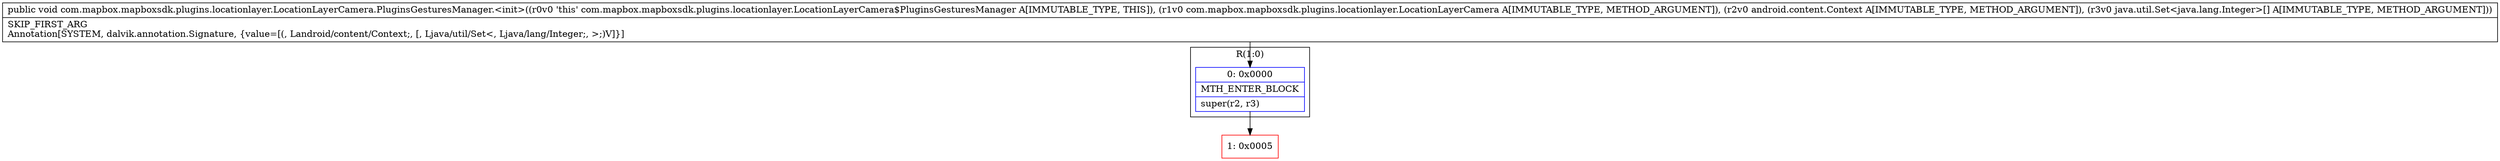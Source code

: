 digraph "CFG forcom.mapbox.mapboxsdk.plugins.locationlayer.LocationLayerCamera.PluginsGesturesManager.\<init\>(Lcom\/mapbox\/mapboxsdk\/plugins\/locationlayer\/LocationLayerCamera;Landroid\/content\/Context;[Ljava\/util\/Set;)V" {
subgraph cluster_Region_579259467 {
label = "R(1:0)";
node [shape=record,color=blue];
Node_0 [shape=record,label="{0\:\ 0x0000|MTH_ENTER_BLOCK\l|super(r2, r3)\l}"];
}
Node_1 [shape=record,color=red,label="{1\:\ 0x0005}"];
MethodNode[shape=record,label="{public void com.mapbox.mapboxsdk.plugins.locationlayer.LocationLayerCamera.PluginsGesturesManager.\<init\>((r0v0 'this' com.mapbox.mapboxsdk.plugins.locationlayer.LocationLayerCamera$PluginsGesturesManager A[IMMUTABLE_TYPE, THIS]), (r1v0 com.mapbox.mapboxsdk.plugins.locationlayer.LocationLayerCamera A[IMMUTABLE_TYPE, METHOD_ARGUMENT]), (r2v0 android.content.Context A[IMMUTABLE_TYPE, METHOD_ARGUMENT]), (r3v0 java.util.Set\<java.lang.Integer\>[] A[IMMUTABLE_TYPE, METHOD_ARGUMENT]))  | SKIP_FIRST_ARG\lAnnotation[SYSTEM, dalvik.annotation.Signature, \{value=[(, Landroid\/content\/Context;, [, Ljava\/util\/Set\<, Ljava\/lang\/Integer;, \>;)V]\}]\l}"];
MethodNode -> Node_0;
Node_0 -> Node_1;
}

